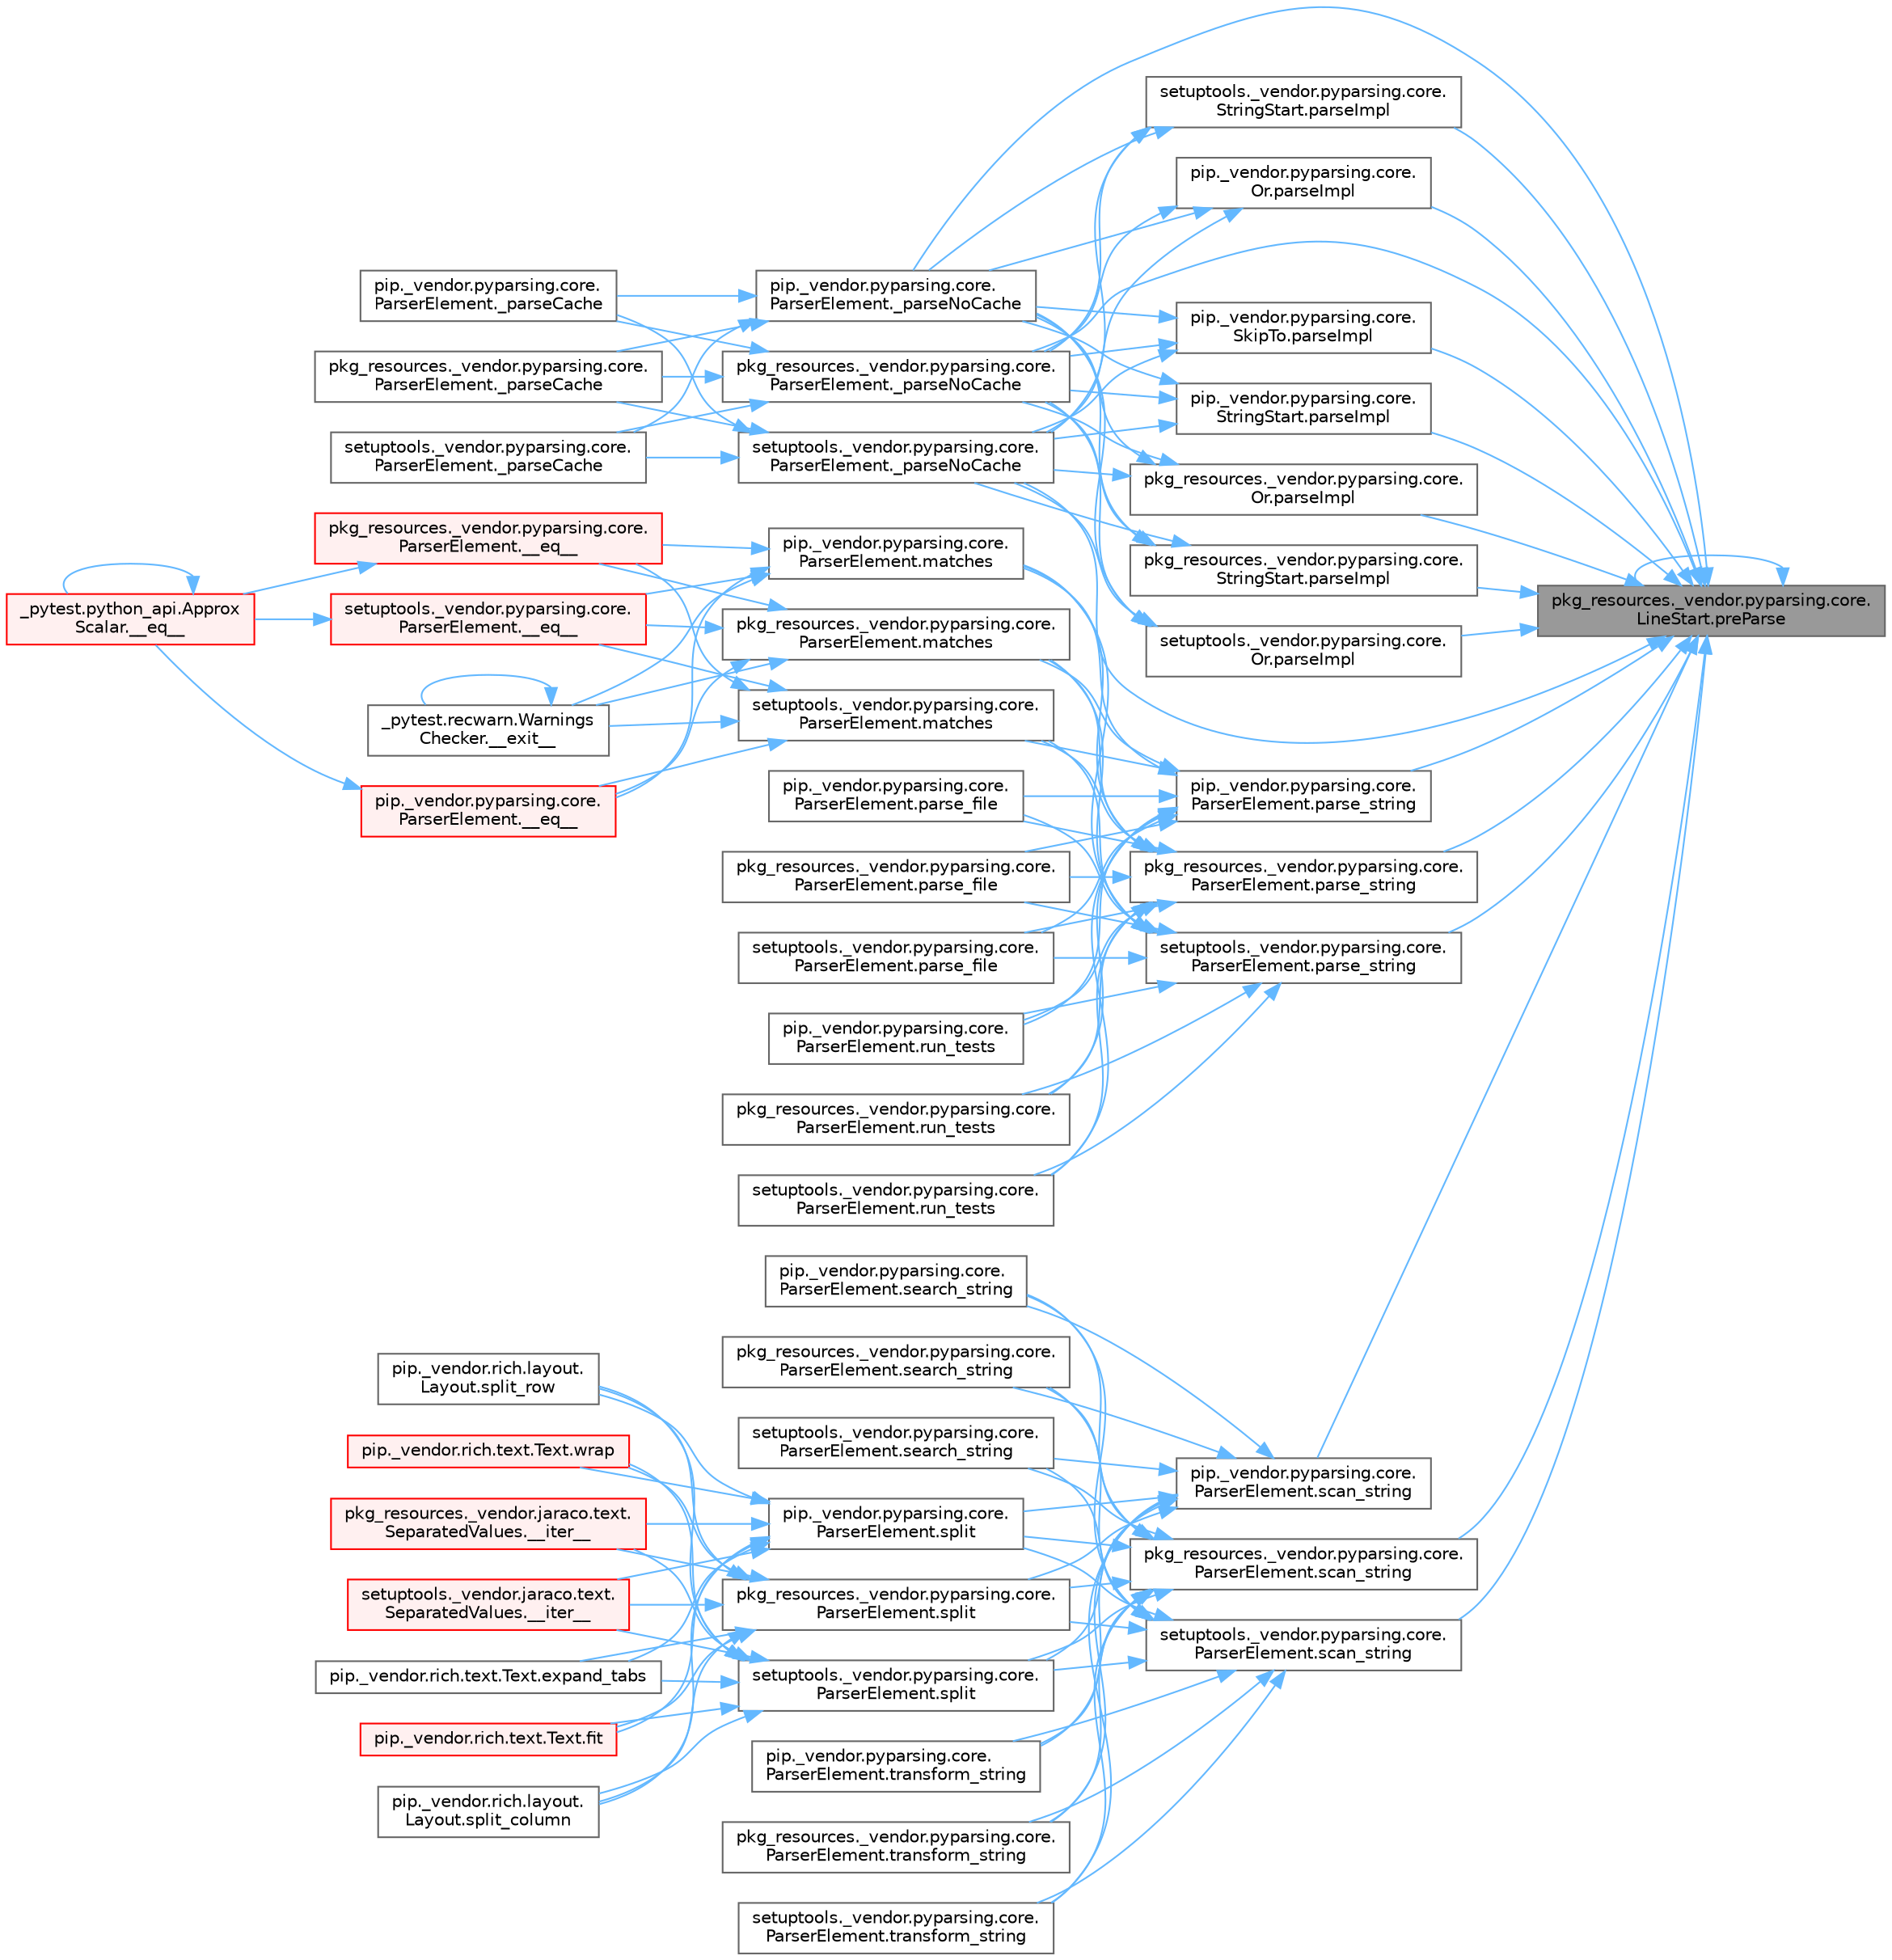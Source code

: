 digraph "pkg_resources._vendor.pyparsing.core.LineStart.preParse"
{
 // LATEX_PDF_SIZE
  bgcolor="transparent";
  edge [fontname=Helvetica,fontsize=10,labelfontname=Helvetica,labelfontsize=10];
  node [fontname=Helvetica,fontsize=10,shape=box,height=0.2,width=0.4];
  rankdir="RL";
  Node1 [id="Node000001",label="pkg_resources._vendor.pyparsing.core.\lLineStart.preParse",height=0.2,width=0.4,color="gray40", fillcolor="grey60", style="filled", fontcolor="black",tooltip=" "];
  Node1 -> Node2 [id="edge1_Node000001_Node000002",dir="back",color="steelblue1",style="solid",tooltip=" "];
  Node2 [id="Node000002",label="pip._vendor.pyparsing.core.\lParserElement._parseNoCache",height=0.2,width=0.4,color="grey40", fillcolor="white", style="filled",URL="$classpip_1_1__vendor_1_1pyparsing_1_1core_1_1_parser_element.html#af319bff1f8ae463c29689bc902788e50",tooltip=" "];
  Node2 -> Node3 [id="edge2_Node000002_Node000003",dir="back",color="steelblue1",style="solid",tooltip=" "];
  Node3 [id="Node000003",label="pip._vendor.pyparsing.core.\lParserElement._parseCache",height=0.2,width=0.4,color="grey40", fillcolor="white", style="filled",URL="$classpip_1_1__vendor_1_1pyparsing_1_1core_1_1_parser_element.html#a5614d581e42d84b716b0dcab98157c88",tooltip=" "];
  Node2 -> Node4 [id="edge3_Node000002_Node000004",dir="back",color="steelblue1",style="solid",tooltip=" "];
  Node4 [id="Node000004",label="pkg_resources._vendor.pyparsing.core.\lParserElement._parseCache",height=0.2,width=0.4,color="grey40", fillcolor="white", style="filled",URL="$classpkg__resources_1_1__vendor_1_1pyparsing_1_1core_1_1_parser_element.html#a1a69c7785a92769109263bd940ab37ae",tooltip=" "];
  Node2 -> Node5 [id="edge4_Node000002_Node000005",dir="back",color="steelblue1",style="solid",tooltip=" "];
  Node5 [id="Node000005",label="setuptools._vendor.pyparsing.core.\lParserElement._parseCache",height=0.2,width=0.4,color="grey40", fillcolor="white", style="filled",URL="$classsetuptools_1_1__vendor_1_1pyparsing_1_1core_1_1_parser_element.html#aad2d74190c4edf9d86294fe1907cffba",tooltip=" "];
  Node1 -> Node6 [id="edge5_Node000001_Node000006",dir="back",color="steelblue1",style="solid",tooltip=" "];
  Node6 [id="Node000006",label="pkg_resources._vendor.pyparsing.core.\lParserElement._parseNoCache",height=0.2,width=0.4,color="grey40", fillcolor="white", style="filled",URL="$classpkg__resources_1_1__vendor_1_1pyparsing_1_1core_1_1_parser_element.html#ae74acbecf9daa6eccbb3c02112745915",tooltip=" "];
  Node6 -> Node3 [id="edge6_Node000006_Node000003",dir="back",color="steelblue1",style="solid",tooltip=" "];
  Node6 -> Node4 [id="edge7_Node000006_Node000004",dir="back",color="steelblue1",style="solid",tooltip=" "];
  Node6 -> Node5 [id="edge8_Node000006_Node000005",dir="back",color="steelblue1",style="solid",tooltip=" "];
  Node1 -> Node7 [id="edge9_Node000001_Node000007",dir="back",color="steelblue1",style="solid",tooltip=" "];
  Node7 [id="Node000007",label="setuptools._vendor.pyparsing.core.\lParserElement._parseNoCache",height=0.2,width=0.4,color="grey40", fillcolor="white", style="filled",URL="$classsetuptools_1_1__vendor_1_1pyparsing_1_1core_1_1_parser_element.html#ac87deeca77414208ea7ac3e6f23accc5",tooltip=" "];
  Node7 -> Node3 [id="edge10_Node000007_Node000003",dir="back",color="steelblue1",style="solid",tooltip=" "];
  Node7 -> Node4 [id="edge11_Node000007_Node000004",dir="back",color="steelblue1",style="solid",tooltip=" "];
  Node7 -> Node5 [id="edge12_Node000007_Node000005",dir="back",color="steelblue1",style="solid",tooltip=" "];
  Node1 -> Node8 [id="edge13_Node000001_Node000008",dir="back",color="steelblue1",style="solid",tooltip=" "];
  Node8 [id="Node000008",label="pip._vendor.pyparsing.core.\lParserElement.parse_string",height=0.2,width=0.4,color="grey40", fillcolor="white", style="filled",URL="$classpip_1_1__vendor_1_1pyparsing_1_1core_1_1_parser_element.html#ac17206f98799aeb9149ef0873423fb3d",tooltip=" "];
  Node8 -> Node9 [id="edge14_Node000008_Node000009",dir="back",color="steelblue1",style="solid",tooltip=" "];
  Node9 [id="Node000009",label="pip._vendor.pyparsing.core.\lParserElement.matches",height=0.2,width=0.4,color="grey40", fillcolor="white", style="filled",URL="$classpip_1_1__vendor_1_1pyparsing_1_1core_1_1_parser_element.html#a506dbc15b395eb36dc4f6cbc0fdf143a",tooltip=" "];
  Node9 -> Node10 [id="edge15_Node000009_Node000010",dir="back",color="steelblue1",style="solid",tooltip=" "];
  Node10 [id="Node000010",label="pip._vendor.pyparsing.core.\lParserElement.__eq__",height=0.2,width=0.4,color="red", fillcolor="#FFF0F0", style="filled",URL="$classpip_1_1__vendor_1_1pyparsing_1_1core_1_1_parser_element.html#a56ccd877aaaa23f3bf1adb7bcc0b46ec",tooltip=" "];
  Node10 -> Node11 [id="edge16_Node000010_Node000011",dir="back",color="steelblue1",style="solid",tooltip=" "];
  Node11 [id="Node000011",label="_pytest.python_api.Approx\lScalar.__eq__",height=0.2,width=0.4,color="red", fillcolor="#FFF0F0", style="filled",URL="$class__pytest_1_1python__api_1_1_approx_scalar.html#af4601ee4ca7409927f88c83ebfc3d923",tooltip=" "];
  Node11 -> Node11 [id="edge17_Node000011_Node000011",dir="back",color="steelblue1",style="solid",tooltip=" "];
  Node9 -> Node19 [id="edge18_Node000009_Node000019",dir="back",color="steelblue1",style="solid",tooltip=" "];
  Node19 [id="Node000019",label="pkg_resources._vendor.pyparsing.core.\lParserElement.__eq__",height=0.2,width=0.4,color="red", fillcolor="#FFF0F0", style="filled",URL="$classpkg__resources_1_1__vendor_1_1pyparsing_1_1core_1_1_parser_element.html#a7a018d9eabb371a3a8cbeff784e873eb",tooltip=" "];
  Node19 -> Node11 [id="edge19_Node000019_Node000011",dir="back",color="steelblue1",style="solid",tooltip=" "];
  Node9 -> Node20 [id="edge20_Node000009_Node000020",dir="back",color="steelblue1",style="solid",tooltip=" "];
  Node20 [id="Node000020",label="setuptools._vendor.pyparsing.core.\lParserElement.__eq__",height=0.2,width=0.4,color="red", fillcolor="#FFF0F0", style="filled",URL="$classsetuptools_1_1__vendor_1_1pyparsing_1_1core_1_1_parser_element.html#a2fba49725ed4d403a97bf0955a516d7a",tooltip=" "];
  Node20 -> Node11 [id="edge21_Node000020_Node000011",dir="back",color="steelblue1",style="solid",tooltip=" "];
  Node9 -> Node21 [id="edge22_Node000009_Node000021",dir="back",color="steelblue1",style="solid",tooltip=" "];
  Node21 [id="Node000021",label="_pytest.recwarn.Warnings\lChecker.__exit__",height=0.2,width=0.4,color="grey40", fillcolor="white", style="filled",URL="$class__pytest_1_1recwarn_1_1_warnings_checker.html#adbd5f497538ea80f1d35b87e75c055a8",tooltip=" "];
  Node21 -> Node21 [id="edge23_Node000021_Node000021",dir="back",color="steelblue1",style="solid",tooltip=" "];
  Node8 -> Node22 [id="edge24_Node000008_Node000022",dir="back",color="steelblue1",style="solid",tooltip=" "];
  Node22 [id="Node000022",label="pkg_resources._vendor.pyparsing.core.\lParserElement.matches",height=0.2,width=0.4,color="grey40", fillcolor="white", style="filled",URL="$classpkg__resources_1_1__vendor_1_1pyparsing_1_1core_1_1_parser_element.html#a83b843cc10043a223825a7b6ee2bf3ed",tooltip=" "];
  Node22 -> Node10 [id="edge25_Node000022_Node000010",dir="back",color="steelblue1",style="solid",tooltip=" "];
  Node22 -> Node19 [id="edge26_Node000022_Node000019",dir="back",color="steelblue1",style="solid",tooltip=" "];
  Node22 -> Node20 [id="edge27_Node000022_Node000020",dir="back",color="steelblue1",style="solid",tooltip=" "];
  Node22 -> Node21 [id="edge28_Node000022_Node000021",dir="back",color="steelblue1",style="solid",tooltip=" "];
  Node8 -> Node23 [id="edge29_Node000008_Node000023",dir="back",color="steelblue1",style="solid",tooltip=" "];
  Node23 [id="Node000023",label="setuptools._vendor.pyparsing.core.\lParserElement.matches",height=0.2,width=0.4,color="grey40", fillcolor="white", style="filled",URL="$classsetuptools_1_1__vendor_1_1pyparsing_1_1core_1_1_parser_element.html#a340c5dbbc0054029fa245e398f694e14",tooltip=" "];
  Node23 -> Node10 [id="edge30_Node000023_Node000010",dir="back",color="steelblue1",style="solid",tooltip=" "];
  Node23 -> Node19 [id="edge31_Node000023_Node000019",dir="back",color="steelblue1",style="solid",tooltip=" "];
  Node23 -> Node20 [id="edge32_Node000023_Node000020",dir="back",color="steelblue1",style="solid",tooltip=" "];
  Node23 -> Node21 [id="edge33_Node000023_Node000021",dir="back",color="steelblue1",style="solid",tooltip=" "];
  Node8 -> Node24 [id="edge34_Node000008_Node000024",dir="back",color="steelblue1",style="solid",tooltip=" "];
  Node24 [id="Node000024",label="pip._vendor.pyparsing.core.\lParserElement.parse_file",height=0.2,width=0.4,color="grey40", fillcolor="white", style="filled",URL="$classpip_1_1__vendor_1_1pyparsing_1_1core_1_1_parser_element.html#a161e1fa167881e4e3fa9f26155612ed1",tooltip=" "];
  Node8 -> Node25 [id="edge35_Node000008_Node000025",dir="back",color="steelblue1",style="solid",tooltip=" "];
  Node25 [id="Node000025",label="pkg_resources._vendor.pyparsing.core.\lParserElement.parse_file",height=0.2,width=0.4,color="grey40", fillcolor="white", style="filled",URL="$classpkg__resources_1_1__vendor_1_1pyparsing_1_1core_1_1_parser_element.html#a4b7f81ada4824fcac02e6fae60e97154",tooltip=" "];
  Node8 -> Node26 [id="edge36_Node000008_Node000026",dir="back",color="steelblue1",style="solid",tooltip=" "];
  Node26 [id="Node000026",label="setuptools._vendor.pyparsing.core.\lParserElement.parse_file",height=0.2,width=0.4,color="grey40", fillcolor="white", style="filled",URL="$classsetuptools_1_1__vendor_1_1pyparsing_1_1core_1_1_parser_element.html#a8f9b8fccb7fc5a55bc10cb3ab46cf419",tooltip=" "];
  Node8 -> Node27 [id="edge37_Node000008_Node000027",dir="back",color="steelblue1",style="solid",tooltip=" "];
  Node27 [id="Node000027",label="pip._vendor.pyparsing.core.\lParserElement.run_tests",height=0.2,width=0.4,color="grey40", fillcolor="white", style="filled",URL="$classpip_1_1__vendor_1_1pyparsing_1_1core_1_1_parser_element.html#a35107e02c57a82575247354b2ffe5d63",tooltip=" "];
  Node8 -> Node28 [id="edge38_Node000008_Node000028",dir="back",color="steelblue1",style="solid",tooltip=" "];
  Node28 [id="Node000028",label="pkg_resources._vendor.pyparsing.core.\lParserElement.run_tests",height=0.2,width=0.4,color="grey40", fillcolor="white", style="filled",URL="$classpkg__resources_1_1__vendor_1_1pyparsing_1_1core_1_1_parser_element.html#a10e2c2c94b6bedd4a9bac706beb1f8e4",tooltip=" "];
  Node8 -> Node29 [id="edge39_Node000008_Node000029",dir="back",color="steelblue1",style="solid",tooltip=" "];
  Node29 [id="Node000029",label="setuptools._vendor.pyparsing.core.\lParserElement.run_tests",height=0.2,width=0.4,color="grey40", fillcolor="white", style="filled",URL="$classsetuptools_1_1__vendor_1_1pyparsing_1_1core_1_1_parser_element.html#a67d4875fb1c02837aae5bb1e763532ba",tooltip=" "];
  Node1 -> Node30 [id="edge40_Node000001_Node000030",dir="back",color="steelblue1",style="solid",tooltip=" "];
  Node30 [id="Node000030",label="pkg_resources._vendor.pyparsing.core.\lParserElement.parse_string",height=0.2,width=0.4,color="grey40", fillcolor="white", style="filled",URL="$classpkg__resources_1_1__vendor_1_1pyparsing_1_1core_1_1_parser_element.html#a8c3e947b9af4425a1b7f4c8db034a549",tooltip=" "];
  Node30 -> Node9 [id="edge41_Node000030_Node000009",dir="back",color="steelblue1",style="solid",tooltip=" "];
  Node30 -> Node22 [id="edge42_Node000030_Node000022",dir="back",color="steelblue1",style="solid",tooltip=" "];
  Node30 -> Node23 [id="edge43_Node000030_Node000023",dir="back",color="steelblue1",style="solid",tooltip=" "];
  Node30 -> Node24 [id="edge44_Node000030_Node000024",dir="back",color="steelblue1",style="solid",tooltip=" "];
  Node30 -> Node25 [id="edge45_Node000030_Node000025",dir="back",color="steelblue1",style="solid",tooltip=" "];
  Node30 -> Node26 [id="edge46_Node000030_Node000026",dir="back",color="steelblue1",style="solid",tooltip=" "];
  Node30 -> Node27 [id="edge47_Node000030_Node000027",dir="back",color="steelblue1",style="solid",tooltip=" "];
  Node30 -> Node28 [id="edge48_Node000030_Node000028",dir="back",color="steelblue1",style="solid",tooltip=" "];
  Node30 -> Node29 [id="edge49_Node000030_Node000029",dir="back",color="steelblue1",style="solid",tooltip=" "];
  Node1 -> Node31 [id="edge50_Node000001_Node000031",dir="back",color="steelblue1",style="solid",tooltip=" "];
  Node31 [id="Node000031",label="setuptools._vendor.pyparsing.core.\lParserElement.parse_string",height=0.2,width=0.4,color="grey40", fillcolor="white", style="filled",URL="$classsetuptools_1_1__vendor_1_1pyparsing_1_1core_1_1_parser_element.html#a4bceb4c6190dd0bd2ea4c6ef9e8fe6f9",tooltip=" "];
  Node31 -> Node9 [id="edge51_Node000031_Node000009",dir="back",color="steelblue1",style="solid",tooltip=" "];
  Node31 -> Node22 [id="edge52_Node000031_Node000022",dir="back",color="steelblue1",style="solid",tooltip=" "];
  Node31 -> Node23 [id="edge53_Node000031_Node000023",dir="back",color="steelblue1",style="solid",tooltip=" "];
  Node31 -> Node24 [id="edge54_Node000031_Node000024",dir="back",color="steelblue1",style="solid",tooltip=" "];
  Node31 -> Node25 [id="edge55_Node000031_Node000025",dir="back",color="steelblue1",style="solid",tooltip=" "];
  Node31 -> Node26 [id="edge56_Node000031_Node000026",dir="back",color="steelblue1",style="solid",tooltip=" "];
  Node31 -> Node27 [id="edge57_Node000031_Node000027",dir="back",color="steelblue1",style="solid",tooltip=" "];
  Node31 -> Node28 [id="edge58_Node000031_Node000028",dir="back",color="steelblue1",style="solid",tooltip=" "];
  Node31 -> Node29 [id="edge59_Node000031_Node000029",dir="back",color="steelblue1",style="solid",tooltip=" "];
  Node1 -> Node32 [id="edge60_Node000001_Node000032",dir="back",color="steelblue1",style="solid",tooltip=" "];
  Node32 [id="Node000032",label="pip._vendor.pyparsing.core.\lOr.parseImpl",height=0.2,width=0.4,color="grey40", fillcolor="white", style="filled",URL="$classpip_1_1__vendor_1_1pyparsing_1_1core_1_1_or.html#aa87fa541bf2e82791e105dbf64c79958",tooltip=" "];
  Node32 -> Node2 [id="edge61_Node000032_Node000002",dir="back",color="steelblue1",style="solid",tooltip=" "];
  Node32 -> Node6 [id="edge62_Node000032_Node000006",dir="back",color="steelblue1",style="solid",tooltip=" "];
  Node32 -> Node7 [id="edge63_Node000032_Node000007",dir="back",color="steelblue1",style="solid",tooltip=" "];
  Node1 -> Node33 [id="edge64_Node000001_Node000033",dir="back",color="steelblue1",style="solid",tooltip=" "];
  Node33 [id="Node000033",label="pip._vendor.pyparsing.core.\lSkipTo.parseImpl",height=0.2,width=0.4,color="grey40", fillcolor="white", style="filled",URL="$classpip_1_1__vendor_1_1pyparsing_1_1core_1_1_skip_to.html#affdf1659343a347cd9853247ed2cfc37",tooltip=" "];
  Node33 -> Node2 [id="edge65_Node000033_Node000002",dir="back",color="steelblue1",style="solid",tooltip=" "];
  Node33 -> Node6 [id="edge66_Node000033_Node000006",dir="back",color="steelblue1",style="solid",tooltip=" "];
  Node33 -> Node7 [id="edge67_Node000033_Node000007",dir="back",color="steelblue1",style="solid",tooltip=" "];
  Node1 -> Node34 [id="edge68_Node000001_Node000034",dir="back",color="steelblue1",style="solid",tooltip=" "];
  Node34 [id="Node000034",label="pip._vendor.pyparsing.core.\lStringStart.parseImpl",height=0.2,width=0.4,color="grey40", fillcolor="white", style="filled",URL="$classpip_1_1__vendor_1_1pyparsing_1_1core_1_1_string_start.html#ade7d9a10260522396b9756347737ec21",tooltip=" "];
  Node34 -> Node2 [id="edge69_Node000034_Node000002",dir="back",color="steelblue1",style="solid",tooltip=" "];
  Node34 -> Node6 [id="edge70_Node000034_Node000006",dir="back",color="steelblue1",style="solid",tooltip=" "];
  Node34 -> Node7 [id="edge71_Node000034_Node000007",dir="back",color="steelblue1",style="solid",tooltip=" "];
  Node1 -> Node35 [id="edge72_Node000001_Node000035",dir="back",color="steelblue1",style="solid",tooltip=" "];
  Node35 [id="Node000035",label="pkg_resources._vendor.pyparsing.core.\lOr.parseImpl",height=0.2,width=0.4,color="grey40", fillcolor="white", style="filled",URL="$classpkg__resources_1_1__vendor_1_1pyparsing_1_1core_1_1_or.html#ac0f75d008ee21a51ac9335d208258709",tooltip=" "];
  Node35 -> Node2 [id="edge73_Node000035_Node000002",dir="back",color="steelblue1",style="solid",tooltip=" "];
  Node35 -> Node6 [id="edge74_Node000035_Node000006",dir="back",color="steelblue1",style="solid",tooltip=" "];
  Node35 -> Node7 [id="edge75_Node000035_Node000007",dir="back",color="steelblue1",style="solid",tooltip=" "];
  Node1 -> Node36 [id="edge76_Node000001_Node000036",dir="back",color="steelblue1",style="solid",tooltip=" "];
  Node36 [id="Node000036",label="pkg_resources._vendor.pyparsing.core.\lStringStart.parseImpl",height=0.2,width=0.4,color="grey40", fillcolor="white", style="filled",URL="$classpkg__resources_1_1__vendor_1_1pyparsing_1_1core_1_1_string_start.html#a1a21abfeee7fd1a296470cf986211dfb",tooltip=" "];
  Node36 -> Node2 [id="edge77_Node000036_Node000002",dir="back",color="steelblue1",style="solid",tooltip=" "];
  Node36 -> Node6 [id="edge78_Node000036_Node000006",dir="back",color="steelblue1",style="solid",tooltip=" "];
  Node36 -> Node7 [id="edge79_Node000036_Node000007",dir="back",color="steelblue1",style="solid",tooltip=" "];
  Node1 -> Node37 [id="edge80_Node000001_Node000037",dir="back",color="steelblue1",style="solid",tooltip=" "];
  Node37 [id="Node000037",label="setuptools._vendor.pyparsing.core.\lOr.parseImpl",height=0.2,width=0.4,color="grey40", fillcolor="white", style="filled",URL="$classsetuptools_1_1__vendor_1_1pyparsing_1_1core_1_1_or.html#a1048310b5490fae52af640ad0c0e8713",tooltip=" "];
  Node37 -> Node2 [id="edge81_Node000037_Node000002",dir="back",color="steelblue1",style="solid",tooltip=" "];
  Node37 -> Node6 [id="edge82_Node000037_Node000006",dir="back",color="steelblue1",style="solid",tooltip=" "];
  Node37 -> Node7 [id="edge83_Node000037_Node000007",dir="back",color="steelblue1",style="solid",tooltip=" "];
  Node1 -> Node38 [id="edge84_Node000001_Node000038",dir="back",color="steelblue1",style="solid",tooltip=" "];
  Node38 [id="Node000038",label="setuptools._vendor.pyparsing.core.\lStringStart.parseImpl",height=0.2,width=0.4,color="grey40", fillcolor="white", style="filled",URL="$classsetuptools_1_1__vendor_1_1pyparsing_1_1core_1_1_string_start.html#a9da67c63addf96d553d7b5bb1cf85907",tooltip=" "];
  Node38 -> Node2 [id="edge85_Node000038_Node000002",dir="back",color="steelblue1",style="solid",tooltip=" "];
  Node38 -> Node6 [id="edge86_Node000038_Node000006",dir="back",color="steelblue1",style="solid",tooltip=" "];
  Node38 -> Node7 [id="edge87_Node000038_Node000007",dir="back",color="steelblue1",style="solid",tooltip=" "];
  Node1 -> Node1 [id="edge88_Node000001_Node000001",dir="back",color="steelblue1",style="solid",tooltip=" "];
  Node1 -> Node39 [id="edge89_Node000001_Node000039",dir="back",color="steelblue1",style="solid",tooltip=" "];
  Node39 [id="Node000039",label="pip._vendor.pyparsing.core.\lParserElement.scan_string",height=0.2,width=0.4,color="grey40", fillcolor="white", style="filled",URL="$classpip_1_1__vendor_1_1pyparsing_1_1core_1_1_parser_element.html#a0a066b31d55597f3b2ac426eab0ef7a8",tooltip=" "];
  Node39 -> Node40 [id="edge90_Node000039_Node000040",dir="back",color="steelblue1",style="solid",tooltip=" "];
  Node40 [id="Node000040",label="pip._vendor.pyparsing.core.\lParserElement.search_string",height=0.2,width=0.4,color="grey40", fillcolor="white", style="filled",URL="$classpip_1_1__vendor_1_1pyparsing_1_1core_1_1_parser_element.html#a5a83c9e97aad458cf36ecb2cbc451703",tooltip=" "];
  Node39 -> Node41 [id="edge91_Node000039_Node000041",dir="back",color="steelblue1",style="solid",tooltip=" "];
  Node41 [id="Node000041",label="pkg_resources._vendor.pyparsing.core.\lParserElement.search_string",height=0.2,width=0.4,color="grey40", fillcolor="white", style="filled",URL="$classpkg__resources_1_1__vendor_1_1pyparsing_1_1core_1_1_parser_element.html#a4b5b9d98014537f14aa58afb241fb421",tooltip=" "];
  Node39 -> Node42 [id="edge92_Node000039_Node000042",dir="back",color="steelblue1",style="solid",tooltip=" "];
  Node42 [id="Node000042",label="setuptools._vendor.pyparsing.core.\lParserElement.search_string",height=0.2,width=0.4,color="grey40", fillcolor="white", style="filled",URL="$classsetuptools_1_1__vendor_1_1pyparsing_1_1core_1_1_parser_element.html#afd39623fe4bffcc694a482c83b93fd06",tooltip=" "];
  Node39 -> Node43 [id="edge93_Node000039_Node000043",dir="back",color="steelblue1",style="solid",tooltip=" "];
  Node43 [id="Node000043",label="pip._vendor.pyparsing.core.\lParserElement.split",height=0.2,width=0.4,color="grey40", fillcolor="white", style="filled",URL="$classpip_1_1__vendor_1_1pyparsing_1_1core_1_1_parser_element.html#a4d8b15e96c35f49dd311c05519c05b48",tooltip=" "];
  Node43 -> Node44 [id="edge94_Node000043_Node000044",dir="back",color="steelblue1",style="solid",tooltip=" "];
  Node44 [id="Node000044",label="pkg_resources._vendor.jaraco.text.\lSeparatedValues.__iter__",height=0.2,width=0.4,color="red", fillcolor="#FFF0F0", style="filled",URL="$classpkg__resources_1_1__vendor_1_1jaraco_1_1text_1_1_separated_values.html#ae665618e2d60d71ccc38017f931e77c0",tooltip=" "];
  Node43 -> Node47 [id="edge95_Node000043_Node000047",dir="back",color="steelblue1",style="solid",tooltip=" "];
  Node47 [id="Node000047",label="setuptools._vendor.jaraco.text.\lSeparatedValues.__iter__",height=0.2,width=0.4,color="red", fillcolor="#FFF0F0", style="filled",URL="$classsetuptools_1_1__vendor_1_1jaraco_1_1text_1_1_separated_values.html#a386e671741e35885b3566fcdabc8d893",tooltip=" "];
  Node43 -> Node48 [id="edge96_Node000043_Node000048",dir="back",color="steelblue1",style="solid",tooltip=" "];
  Node48 [id="Node000048",label="pip._vendor.rich.text.Text.expand_tabs",height=0.2,width=0.4,color="grey40", fillcolor="white", style="filled",URL="$classpip_1_1__vendor_1_1rich_1_1text_1_1_text.html#ad9f65ecb5a2b9b55648d525a0a58c947",tooltip=" "];
  Node43 -> Node49 [id="edge97_Node000043_Node000049",dir="back",color="steelblue1",style="solid",tooltip=" "];
  Node49 [id="Node000049",label="pip._vendor.rich.text.Text.fit",height=0.2,width=0.4,color="red", fillcolor="#FFF0F0", style="filled",URL="$classpip_1_1__vendor_1_1rich_1_1text_1_1_text.html#a1adda7f6546fb3592d473f95d0ca17b2",tooltip=" "];
  Node43 -> Node51 [id="edge98_Node000043_Node000051",dir="back",color="steelblue1",style="solid",tooltip=" "];
  Node51 [id="Node000051",label="pip._vendor.rich.layout.\lLayout.split_column",height=0.2,width=0.4,color="grey40", fillcolor="white", style="filled",URL="$classpip_1_1__vendor_1_1rich_1_1layout_1_1_layout.html#a69f88aaf1450a946026f16620d205fa4",tooltip=" "];
  Node43 -> Node52 [id="edge99_Node000043_Node000052",dir="back",color="steelblue1",style="solid",tooltip=" "];
  Node52 [id="Node000052",label="pip._vendor.rich.layout.\lLayout.split_row",height=0.2,width=0.4,color="grey40", fillcolor="white", style="filled",URL="$classpip_1_1__vendor_1_1rich_1_1layout_1_1_layout.html#a53ef6123a224b46255a62eb4e02a506e",tooltip=" "];
  Node43 -> Node53 [id="edge100_Node000043_Node000053",dir="back",color="steelblue1",style="solid",tooltip=" "];
  Node53 [id="Node000053",label="pip._vendor.rich.text.Text.wrap",height=0.2,width=0.4,color="red", fillcolor="#FFF0F0", style="filled",URL="$classpip_1_1__vendor_1_1rich_1_1text_1_1_text.html#a1b5e03c8ff260ff99dd5cbf8ff675dd1",tooltip=" "];
  Node39 -> Node3207 [id="edge101_Node000039_Node003207",dir="back",color="steelblue1",style="solid",tooltip=" "];
  Node3207 [id="Node003207",label="pkg_resources._vendor.pyparsing.core.\lParserElement.split",height=0.2,width=0.4,color="grey40", fillcolor="white", style="filled",URL="$classpkg__resources_1_1__vendor_1_1pyparsing_1_1core_1_1_parser_element.html#a194801602eaab7fd2483d6a6ef7335b7",tooltip=" "];
  Node3207 -> Node44 [id="edge102_Node003207_Node000044",dir="back",color="steelblue1",style="solid",tooltip=" "];
  Node3207 -> Node47 [id="edge103_Node003207_Node000047",dir="back",color="steelblue1",style="solid",tooltip=" "];
  Node3207 -> Node48 [id="edge104_Node003207_Node000048",dir="back",color="steelblue1",style="solid",tooltip=" "];
  Node3207 -> Node49 [id="edge105_Node003207_Node000049",dir="back",color="steelblue1",style="solid",tooltip=" "];
  Node3207 -> Node51 [id="edge106_Node003207_Node000051",dir="back",color="steelblue1",style="solid",tooltip=" "];
  Node3207 -> Node52 [id="edge107_Node003207_Node000052",dir="back",color="steelblue1",style="solid",tooltip=" "];
  Node3207 -> Node53 [id="edge108_Node003207_Node000053",dir="back",color="steelblue1",style="solid",tooltip=" "];
  Node39 -> Node3208 [id="edge109_Node000039_Node003208",dir="back",color="steelblue1",style="solid",tooltip=" "];
  Node3208 [id="Node003208",label="setuptools._vendor.pyparsing.core.\lParserElement.split",height=0.2,width=0.4,color="grey40", fillcolor="white", style="filled",URL="$classsetuptools_1_1__vendor_1_1pyparsing_1_1core_1_1_parser_element.html#a851b91f91735a7984ff943924b8f5e53",tooltip=" "];
  Node3208 -> Node44 [id="edge110_Node003208_Node000044",dir="back",color="steelblue1",style="solid",tooltip=" "];
  Node3208 -> Node47 [id="edge111_Node003208_Node000047",dir="back",color="steelblue1",style="solid",tooltip=" "];
  Node3208 -> Node48 [id="edge112_Node003208_Node000048",dir="back",color="steelblue1",style="solid",tooltip=" "];
  Node3208 -> Node49 [id="edge113_Node003208_Node000049",dir="back",color="steelblue1",style="solid",tooltip=" "];
  Node3208 -> Node51 [id="edge114_Node003208_Node000051",dir="back",color="steelblue1",style="solid",tooltip=" "];
  Node3208 -> Node52 [id="edge115_Node003208_Node000052",dir="back",color="steelblue1",style="solid",tooltip=" "];
  Node3208 -> Node53 [id="edge116_Node003208_Node000053",dir="back",color="steelblue1",style="solid",tooltip=" "];
  Node39 -> Node3209 [id="edge117_Node000039_Node003209",dir="back",color="steelblue1",style="solid",tooltip=" "];
  Node3209 [id="Node003209",label="pip._vendor.pyparsing.core.\lParserElement.transform_string",height=0.2,width=0.4,color="grey40", fillcolor="white", style="filled",URL="$classpip_1_1__vendor_1_1pyparsing_1_1core_1_1_parser_element.html#a566e130123a0445b27338a6e3ec60f19",tooltip=" "];
  Node39 -> Node3210 [id="edge118_Node000039_Node003210",dir="back",color="steelblue1",style="solid",tooltip=" "];
  Node3210 [id="Node003210",label="pkg_resources._vendor.pyparsing.core.\lParserElement.transform_string",height=0.2,width=0.4,color="grey40", fillcolor="white", style="filled",URL="$classpkg__resources_1_1__vendor_1_1pyparsing_1_1core_1_1_parser_element.html#a71a727a6ccd055ebf3c32601140ed804",tooltip=" "];
  Node39 -> Node3211 [id="edge119_Node000039_Node003211",dir="back",color="steelblue1",style="solid",tooltip=" "];
  Node3211 [id="Node003211",label="setuptools._vendor.pyparsing.core.\lParserElement.transform_string",height=0.2,width=0.4,color="grey40", fillcolor="white", style="filled",URL="$classsetuptools_1_1__vendor_1_1pyparsing_1_1core_1_1_parser_element.html#a23d5d123f33508735ec8eefe96840071",tooltip=" "];
  Node1 -> Node3212 [id="edge120_Node000001_Node003212",dir="back",color="steelblue1",style="solid",tooltip=" "];
  Node3212 [id="Node003212",label="pkg_resources._vendor.pyparsing.core.\lParserElement.scan_string",height=0.2,width=0.4,color="grey40", fillcolor="white", style="filled",URL="$classpkg__resources_1_1__vendor_1_1pyparsing_1_1core_1_1_parser_element.html#a72c2c28e4b4d308fb917b19795da3b31",tooltip=" "];
  Node3212 -> Node40 [id="edge121_Node003212_Node000040",dir="back",color="steelblue1",style="solid",tooltip=" "];
  Node3212 -> Node41 [id="edge122_Node003212_Node000041",dir="back",color="steelblue1",style="solid",tooltip=" "];
  Node3212 -> Node42 [id="edge123_Node003212_Node000042",dir="back",color="steelblue1",style="solid",tooltip=" "];
  Node3212 -> Node43 [id="edge124_Node003212_Node000043",dir="back",color="steelblue1",style="solid",tooltip=" "];
  Node3212 -> Node3207 [id="edge125_Node003212_Node003207",dir="back",color="steelblue1",style="solid",tooltip=" "];
  Node3212 -> Node3208 [id="edge126_Node003212_Node003208",dir="back",color="steelblue1",style="solid",tooltip=" "];
  Node3212 -> Node3209 [id="edge127_Node003212_Node003209",dir="back",color="steelblue1",style="solid",tooltip=" "];
  Node3212 -> Node3210 [id="edge128_Node003212_Node003210",dir="back",color="steelblue1",style="solid",tooltip=" "];
  Node3212 -> Node3211 [id="edge129_Node003212_Node003211",dir="back",color="steelblue1",style="solid",tooltip=" "];
  Node1 -> Node3213 [id="edge130_Node000001_Node003213",dir="back",color="steelblue1",style="solid",tooltip=" "];
  Node3213 [id="Node003213",label="setuptools._vendor.pyparsing.core.\lParserElement.scan_string",height=0.2,width=0.4,color="grey40", fillcolor="white", style="filled",URL="$classsetuptools_1_1__vendor_1_1pyparsing_1_1core_1_1_parser_element.html#a1e2aa4fc1e0debef9f876b7e1ccbfb62",tooltip=" "];
  Node3213 -> Node40 [id="edge131_Node003213_Node000040",dir="back",color="steelblue1",style="solid",tooltip=" "];
  Node3213 -> Node41 [id="edge132_Node003213_Node000041",dir="back",color="steelblue1",style="solid",tooltip=" "];
  Node3213 -> Node42 [id="edge133_Node003213_Node000042",dir="back",color="steelblue1",style="solid",tooltip=" "];
  Node3213 -> Node43 [id="edge134_Node003213_Node000043",dir="back",color="steelblue1",style="solid",tooltip=" "];
  Node3213 -> Node3207 [id="edge135_Node003213_Node003207",dir="back",color="steelblue1",style="solid",tooltip=" "];
  Node3213 -> Node3208 [id="edge136_Node003213_Node003208",dir="back",color="steelblue1",style="solid",tooltip=" "];
  Node3213 -> Node3209 [id="edge137_Node003213_Node003209",dir="back",color="steelblue1",style="solid",tooltip=" "];
  Node3213 -> Node3210 [id="edge138_Node003213_Node003210",dir="back",color="steelblue1",style="solid",tooltip=" "];
  Node3213 -> Node3211 [id="edge139_Node003213_Node003211",dir="back",color="steelblue1",style="solid",tooltip=" "];
}
